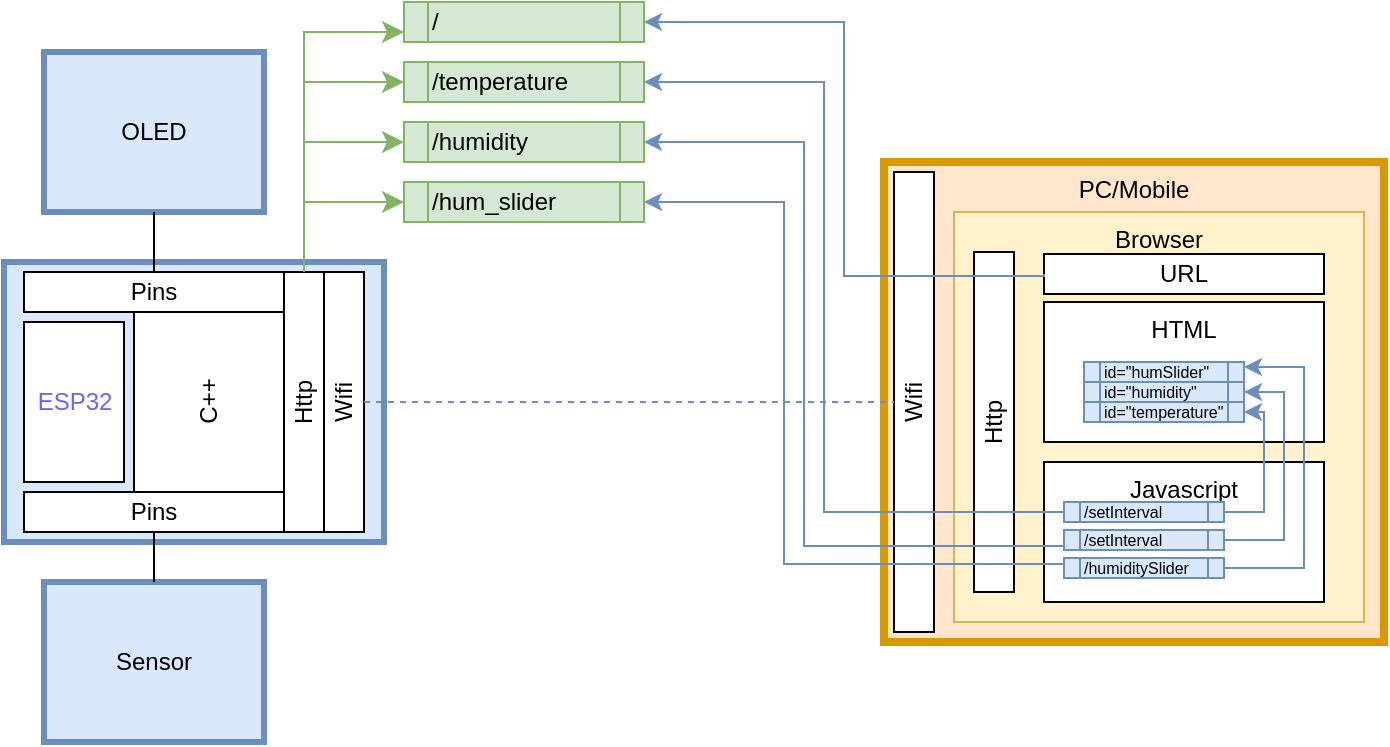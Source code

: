 <mxfile version="21.3.4" type="github">
  <diagram name="Page-1" id="dbq9S8WuMA135YUiAUjt">
    <mxGraphModel dx="1028" dy="465" grid="1" gridSize="10" guides="1" tooltips="1" connect="1" arrows="1" fold="1" page="1" pageScale="1" pageWidth="827" pageHeight="1169" math="0" shadow="0">
      <root>
        <mxCell id="0" />
        <mxCell id="1" parent="0" />
        <mxCell id="CYx-wyZYXhNZSv2-v7EX-1" value="" style="rounded=0;whiteSpace=wrap;html=1;align=left;strokeWidth=3;strokeColor=#6c8ebf;fillColor=#dae8fc;" vertex="1" parent="1">
          <mxGeometry x="80" y="210" width="190" height="140" as="geometry" />
        </mxCell>
        <mxCell id="CYx-wyZYXhNZSv2-v7EX-2" value="Wifi" style="rounded=0;whiteSpace=wrap;html=1;rotation=-90;" vertex="1" parent="1">
          <mxGeometry x="185" y="270" width="130" height="20" as="geometry" />
        </mxCell>
        <mxCell id="CYx-wyZYXhNZSv2-v7EX-3" value="Http" style="rounded=0;whiteSpace=wrap;html=1;rotation=-90;" vertex="1" parent="1">
          <mxGeometry x="165" y="270" width="130" height="20" as="geometry" />
        </mxCell>
        <mxCell id="CYx-wyZYXhNZSv2-v7EX-4" value="C++" style="rounded=0;whiteSpace=wrap;html=1;rotation=-90;" vertex="1" parent="1">
          <mxGeometry x="137.5" y="242.5" width="90" height="75" as="geometry" />
        </mxCell>
        <mxCell id="CYx-wyZYXhNZSv2-v7EX-5" value="PC/Mobile" style="rounded=0;whiteSpace=wrap;html=1;align=center;verticalAlign=top;strokeColor=#d79b00;strokeWidth=4;fillColor=#ffe6cc;" vertex="1" parent="1">
          <mxGeometry x="520" y="160" width="250" height="240" as="geometry" />
        </mxCell>
        <mxCell id="CYx-wyZYXhNZSv2-v7EX-6" value="Wifi" style="rounded=0;whiteSpace=wrap;html=1;rotation=-90;" vertex="1" parent="1">
          <mxGeometry x="420" y="270" width="230" height="20" as="geometry" />
        </mxCell>
        <mxCell id="CYx-wyZYXhNZSv2-v7EX-7" value="Browser" style="rounded=0;whiteSpace=wrap;html=1;align=center;verticalAlign=top;fillColor=#fff2cc;strokeColor=#d6b656;" vertex="1" parent="1">
          <mxGeometry x="555" y="185" width="205" height="205" as="geometry" />
        </mxCell>
        <mxCell id="CYx-wyZYXhNZSv2-v7EX-8" value="HTML" style="rounded=0;whiteSpace=wrap;html=1;align=center;verticalAlign=top;" vertex="1" parent="1">
          <mxGeometry x="600" y="230" width="140" height="70" as="geometry" />
        </mxCell>
        <mxCell id="CYx-wyZYXhNZSv2-v7EX-9" value="Javascript" style="rounded=0;whiteSpace=wrap;html=1;align=center;verticalAlign=top;" vertex="1" parent="1">
          <mxGeometry x="600" y="310" width="140" height="70" as="geometry" />
        </mxCell>
        <mxCell id="CYx-wyZYXhNZSv2-v7EX-10" value="OLED" style="rounded=0;whiteSpace=wrap;html=1;align=center;verticalAlign=middle;strokeColor=#6c8ebf;strokeWidth=3;fillColor=#dae8fc;" vertex="1" parent="1">
          <mxGeometry x="100" y="105" width="110" height="80" as="geometry" />
        </mxCell>
        <mxCell id="CYx-wyZYXhNZSv2-v7EX-11" value="Pins" style="rounded=0;whiteSpace=wrap;html=1;rotation=0;" vertex="1" parent="1">
          <mxGeometry x="90" y="215" width="130" height="20" as="geometry" />
        </mxCell>
        <mxCell id="CYx-wyZYXhNZSv2-v7EX-12" value="Pins" style="rounded=0;whiteSpace=wrap;html=1;rotation=0;" vertex="1" parent="1">
          <mxGeometry x="90" y="325" width="130" height="20" as="geometry" />
        </mxCell>
        <mxCell id="CYx-wyZYXhNZSv2-v7EX-13" value="Sensor" style="rounded=0;whiteSpace=wrap;html=1;align=center;verticalAlign=middle;strokeColor=#6c8ebf;strokeWidth=3;fillColor=#dae8fc;" vertex="1" parent="1">
          <mxGeometry x="100" y="370" width="110" height="80" as="geometry" />
        </mxCell>
        <mxCell id="CYx-wyZYXhNZSv2-v7EX-14" value="" style="endArrow=none;html=1;rounded=0;entryX=0.5;entryY=1;entryDx=0;entryDy=0;exitX=0.5;exitY=0;exitDx=0;exitDy=0;" edge="1" parent="1" source="CYx-wyZYXhNZSv2-v7EX-13" target="CYx-wyZYXhNZSv2-v7EX-12">
          <mxGeometry width="50" height="50" relative="1" as="geometry">
            <mxPoint x="20" y="400" as="sourcePoint" />
            <mxPoint x="70" y="350" as="targetPoint" />
          </mxGeometry>
        </mxCell>
        <mxCell id="CYx-wyZYXhNZSv2-v7EX-15" value="" style="endArrow=none;html=1;rounded=0;entryX=0.5;entryY=1;entryDx=0;entryDy=0;exitX=0.5;exitY=0;exitDx=0;exitDy=0;" edge="1" parent="1" source="CYx-wyZYXhNZSv2-v7EX-11" target="CYx-wyZYXhNZSv2-v7EX-10">
          <mxGeometry width="50" height="50" relative="1" as="geometry">
            <mxPoint x="20" y="290" as="sourcePoint" />
            <mxPoint x="70" y="240" as="targetPoint" />
          </mxGeometry>
        </mxCell>
        <mxCell id="CYx-wyZYXhNZSv2-v7EX-16" value="ESP32" style="rounded=0;html=1;rotation=0;labelBackgroundColor=default;fontColor=#6666FF;" vertex="1" parent="1">
          <mxGeometry x="90" y="240" width="50" height="80" as="geometry" />
        </mxCell>
        <mxCell id="CYx-wyZYXhNZSv2-v7EX-17" value="" style="endArrow=none;html=1;rounded=0;entryX=0.5;entryY=0;entryDx=0;entryDy=0;strokeColor=#6c8ebf;dashed=1;fillColor=#dae8fc;" edge="1" parent="1" source="CYx-wyZYXhNZSv2-v7EX-2" target="CYx-wyZYXhNZSv2-v7EX-6">
          <mxGeometry width="50" height="50" relative="1" as="geometry">
            <mxPoint x="165" y="225" as="sourcePoint" />
            <mxPoint x="520" y="280" as="targetPoint" />
          </mxGeometry>
        </mxCell>
        <mxCell id="CYx-wyZYXhNZSv2-v7EX-19" value="Http" style="rounded=0;whiteSpace=wrap;html=1;rotation=-90;" vertex="1" parent="1">
          <mxGeometry x="490" y="280" width="170" height="20" as="geometry" />
        </mxCell>
        <mxCell id="CYx-wyZYXhNZSv2-v7EX-20" value="URL" style="rounded=0;whiteSpace=wrap;html=1;rotation=0;" vertex="1" parent="1">
          <mxGeometry x="600" y="206" width="140" height="20" as="geometry" />
        </mxCell>
        <mxCell id="CYx-wyZYXhNZSv2-v7EX-24" value="HTTP Server" parent="0" />
        <mxCell id="CYx-wyZYXhNZSv2-v7EX-26" value="" style="edgeStyle=elbowEdgeStyle;elbow=vertical;endArrow=classic;html=1;curved=0;rounded=0;endSize=8;startSize=8;exitX=1;exitY=0.5;exitDx=0;exitDy=0;fillColor=#d5e8d4;strokeColor=#82b366;entryX=0;entryY=0.75;entryDx=0;entryDy=0;" edge="1" parent="CYx-wyZYXhNZSv2-v7EX-24" target="CYx-wyZYXhNZSv2-v7EX-29" source="CYx-wyZYXhNZSv2-v7EX-3">
          <mxGeometry width="50" height="50" relative="1" as="geometry">
            <mxPoint x="230" y="185" as="sourcePoint" />
            <mxPoint x="304" y="150" as="targetPoint" />
            <Array as="points">
              <mxPoint x="260" y="95" />
            </Array>
          </mxGeometry>
        </mxCell>
        <mxCell id="CYx-wyZYXhNZSv2-v7EX-29" value="/" style="shape=process;whiteSpace=wrap;html=1;backgroundOutline=1;fillColor=#d5e8d4;strokeColor=#82b366;align=left;" vertex="1" parent="CYx-wyZYXhNZSv2-v7EX-24">
          <mxGeometry x="280" y="80" width="120" height="20" as="geometry" />
        </mxCell>
        <mxCell id="CYx-wyZYXhNZSv2-v7EX-30" value="/temperature" style="shape=process;whiteSpace=wrap;html=1;backgroundOutline=1;fillColor=#d5e8d4;strokeColor=#82b366;align=left;" vertex="1" parent="CYx-wyZYXhNZSv2-v7EX-24">
          <mxGeometry x="280" y="110" width="120" height="20" as="geometry" />
        </mxCell>
        <mxCell id="CYx-wyZYXhNZSv2-v7EX-31" value="/humidity" style="shape=process;whiteSpace=wrap;html=1;backgroundOutline=1;fillColor=#d5e8d4;strokeColor=#82b366;align=left;" vertex="1" parent="CYx-wyZYXhNZSv2-v7EX-24">
          <mxGeometry x="280" y="140" width="120" height="20" as="geometry" />
        </mxCell>
        <mxCell id="CYx-wyZYXhNZSv2-v7EX-32" value="/hum_slider" style="shape=process;whiteSpace=wrap;html=1;backgroundOutline=1;fillColor=#d5e8d4;strokeColor=#82b366;align=left;" vertex="1" parent="CYx-wyZYXhNZSv2-v7EX-24">
          <mxGeometry x="280" y="170" width="120" height="20" as="geometry" />
        </mxCell>
        <mxCell id="CYx-wyZYXhNZSv2-v7EX-33" value="" style="edgeStyle=elbowEdgeStyle;elbow=vertical;endArrow=classic;html=1;curved=0;rounded=0;endSize=8;startSize=8;exitX=1;exitY=0.5;exitDx=0;exitDy=0;fillColor=#d5e8d4;strokeColor=#82b366;entryX=0;entryY=0.5;entryDx=0;entryDy=0;" edge="1" parent="CYx-wyZYXhNZSv2-v7EX-24" source="CYx-wyZYXhNZSv2-v7EX-3" target="CYx-wyZYXhNZSv2-v7EX-30">
          <mxGeometry width="50" height="50" relative="1" as="geometry">
            <mxPoint x="230" y="185" as="sourcePoint" />
            <mxPoint x="290" y="105" as="targetPoint" />
            <Array as="points">
              <mxPoint x="260" y="120" />
            </Array>
          </mxGeometry>
        </mxCell>
        <mxCell id="CYx-wyZYXhNZSv2-v7EX-34" value="" style="edgeStyle=elbowEdgeStyle;elbow=vertical;endArrow=classic;html=1;curved=0;rounded=0;endSize=8;startSize=8;exitX=1;exitY=0.5;exitDx=0;exitDy=0;fillColor=#d5e8d4;strokeColor=#82b366;entryX=0;entryY=0.5;entryDx=0;entryDy=0;" edge="1" parent="CYx-wyZYXhNZSv2-v7EX-24" source="CYx-wyZYXhNZSv2-v7EX-3" target="CYx-wyZYXhNZSv2-v7EX-31">
          <mxGeometry width="50" height="50" relative="1" as="geometry">
            <mxPoint x="230" y="185" as="sourcePoint" />
            <mxPoint x="300" y="115" as="targetPoint" />
            <Array as="points">
              <mxPoint x="260" y="150" />
            </Array>
          </mxGeometry>
        </mxCell>
        <mxCell id="CYx-wyZYXhNZSv2-v7EX-35" value="" style="edgeStyle=elbowEdgeStyle;elbow=vertical;endArrow=classic;html=1;curved=0;rounded=0;endSize=8;startSize=8;exitX=1;exitY=0.5;exitDx=0;exitDy=0;fillColor=#d5e8d4;strokeColor=#82b366;entryX=0;entryY=0.5;entryDx=0;entryDy=0;" edge="1" parent="CYx-wyZYXhNZSv2-v7EX-24" source="CYx-wyZYXhNZSv2-v7EX-3" target="CYx-wyZYXhNZSv2-v7EX-32">
          <mxGeometry width="50" height="50" relative="1" as="geometry">
            <mxPoint x="260" y="245" as="sourcePoint" />
            <mxPoint x="310" y="155" as="targetPoint" />
            <Array as="points">
              <mxPoint x="250" y="180" />
            </Array>
          </mxGeometry>
        </mxCell>
        <mxCell id="CYx-wyZYXhNZSv2-v7EX-27" value="HTTP Calls" parent="0" />
        <mxCell id="CYx-wyZYXhNZSv2-v7EX-51" style="edgeStyle=orthogonalEdgeStyle;rounded=0;orthogonalLoop=1;jettySize=auto;html=1;entryX=1;entryY=0.5;entryDx=0;entryDy=0;exitX=1;exitY=0.5;exitDx=0;exitDy=0;fillColor=#dae8fc;strokeColor=#6c8ebf;" edge="1" parent="CYx-wyZYXhNZSv2-v7EX-27" source="CYx-wyZYXhNZSv2-v7EX-42" target="CYx-wyZYXhNZSv2-v7EX-48">
          <mxGeometry relative="1" as="geometry">
            <Array as="points">
              <mxPoint x="710" y="335" />
              <mxPoint x="710" y="285" />
            </Array>
          </mxGeometry>
        </mxCell>
        <mxCell id="CYx-wyZYXhNZSv2-v7EX-42" value="/setInterval" style="shape=process;whiteSpace=wrap;html=1;backgroundOutline=1;fillColor=#dae8fc;strokeColor=#6c8ebf;align=left;fontSize=8;" vertex="1" parent="CYx-wyZYXhNZSv2-v7EX-27">
          <mxGeometry x="610" y="330" width="80" height="10" as="geometry" />
        </mxCell>
        <mxCell id="CYx-wyZYXhNZSv2-v7EX-52" style="edgeStyle=orthogonalEdgeStyle;rounded=0;orthogonalLoop=1;jettySize=auto;html=1;entryX=1;entryY=0.5;entryDx=0;entryDy=0;exitX=1;exitY=0.5;exitDx=0;exitDy=0;fillColor=#dae8fc;strokeColor=#6c8ebf;" edge="1" parent="CYx-wyZYXhNZSv2-v7EX-27" source="CYx-wyZYXhNZSv2-v7EX-43" target="CYx-wyZYXhNZSv2-v7EX-49">
          <mxGeometry relative="1" as="geometry" />
        </mxCell>
        <mxCell id="CYx-wyZYXhNZSv2-v7EX-43" value="/setInterval" style="shape=process;whiteSpace=wrap;html=1;backgroundOutline=1;fillColor=#dae8fc;strokeColor=#6c8ebf;align=left;fontSize=8;" vertex="1" parent="CYx-wyZYXhNZSv2-v7EX-27">
          <mxGeometry x="610" y="344" width="80" height="10" as="geometry" />
        </mxCell>
        <mxCell id="CYx-wyZYXhNZSv2-v7EX-53" style="edgeStyle=orthogonalEdgeStyle;rounded=0;orthogonalLoop=1;jettySize=auto;html=1;entryX=1;entryY=0.25;entryDx=0;entryDy=0;exitX=1;exitY=0.5;exitDx=0;exitDy=0;fillColor=#dae8fc;strokeColor=#6c8ebf;" edge="1" parent="CYx-wyZYXhNZSv2-v7EX-27" source="CYx-wyZYXhNZSv2-v7EX-44" target="CYx-wyZYXhNZSv2-v7EX-50">
          <mxGeometry relative="1" as="geometry">
            <Array as="points">
              <mxPoint x="730" y="363" />
              <mxPoint x="730" y="263" />
            </Array>
          </mxGeometry>
        </mxCell>
        <mxCell id="CYx-wyZYXhNZSv2-v7EX-44" value="/humiditySlider" style="shape=process;whiteSpace=wrap;html=1;backgroundOutline=1;fillColor=#dae8fc;strokeColor=#6c8ebf;align=left;fontSize=8;" vertex="1" parent="CYx-wyZYXhNZSv2-v7EX-27">
          <mxGeometry x="610" y="358" width="80" height="10" as="geometry" />
        </mxCell>
        <mxCell id="CYx-wyZYXhNZSv2-v7EX-48" value="id=&quot;temperature&quot;" style="shape=process;whiteSpace=wrap;html=1;backgroundOutline=1;fillColor=#dae8fc;strokeColor=#6c8ebf;align=left;fontSize=8;" vertex="1" parent="CYx-wyZYXhNZSv2-v7EX-27">
          <mxGeometry x="620" y="280" width="80" height="10" as="geometry" />
        </mxCell>
        <mxCell id="CYx-wyZYXhNZSv2-v7EX-49" value="id=&quot;humidity&quot;" style="shape=process;whiteSpace=wrap;html=1;backgroundOutline=1;fillColor=#dae8fc;strokeColor=#6c8ebf;align=left;fontSize=8;" vertex="1" parent="CYx-wyZYXhNZSv2-v7EX-27">
          <mxGeometry x="620" y="270" width="80" height="10" as="geometry" />
        </mxCell>
        <mxCell id="CYx-wyZYXhNZSv2-v7EX-50" value="id=&quot;humSlider&quot;" style="shape=process;whiteSpace=wrap;html=1;backgroundOutline=1;fillColor=#dae8fc;strokeColor=#6c8ebf;align=left;fontSize=8;" vertex="1" parent="CYx-wyZYXhNZSv2-v7EX-27">
          <mxGeometry x="620" y="260" width="80" height="10" as="geometry" />
        </mxCell>
        <mxCell id="CYx-wyZYXhNZSv2-v7EX-54" style="edgeStyle=orthogonalEdgeStyle;rounded=0;orthogonalLoop=1;jettySize=auto;html=1;entryX=1;entryY=0.5;entryDx=0;entryDy=0;fillColor=#dae8fc;strokeColor=#6c8ebf;" edge="1" parent="CYx-wyZYXhNZSv2-v7EX-27">
          <mxGeometry relative="1" as="geometry">
            <mxPoint x="600" y="216" as="sourcePoint" />
            <mxPoint x="400" y="90" as="targetPoint" />
            <Array as="points">
              <mxPoint x="600" y="217" />
              <mxPoint x="500" y="217" />
              <mxPoint x="500" y="90" />
            </Array>
          </mxGeometry>
        </mxCell>
        <mxCell id="CYx-wyZYXhNZSv2-v7EX-55" style="edgeStyle=orthogonalEdgeStyle;rounded=0;orthogonalLoop=1;jettySize=auto;html=1;entryX=1;entryY=0.5;entryDx=0;entryDy=0;fillColor=#dae8fc;strokeColor=#6c8ebf;exitX=0;exitY=0.5;exitDx=0;exitDy=0;" edge="1" parent="CYx-wyZYXhNZSv2-v7EX-27">
          <mxGeometry relative="1" as="geometry">
            <mxPoint x="610" y="335" as="sourcePoint" />
            <mxPoint x="400" y="120" as="targetPoint" />
            <Array as="points">
              <mxPoint x="490" y="335" />
              <mxPoint x="490" y="120" />
            </Array>
          </mxGeometry>
        </mxCell>
        <mxCell id="CYx-wyZYXhNZSv2-v7EX-56" style="edgeStyle=orthogonalEdgeStyle;rounded=0;orthogonalLoop=1;jettySize=auto;html=1;entryX=1;entryY=0.5;entryDx=0;entryDy=0;fillColor=#dae8fc;strokeColor=#6c8ebf;exitX=0;exitY=0.75;exitDx=0;exitDy=0;" edge="1" parent="CYx-wyZYXhNZSv2-v7EX-27">
          <mxGeometry relative="1" as="geometry">
            <mxPoint x="610" y="352" as="sourcePoint" />
            <mxPoint x="400" y="150" as="targetPoint" />
            <Array as="points">
              <mxPoint x="480" y="352" />
              <mxPoint x="480" y="150" />
            </Array>
          </mxGeometry>
        </mxCell>
        <mxCell id="CYx-wyZYXhNZSv2-v7EX-57" style="edgeStyle=orthogonalEdgeStyle;rounded=0;orthogonalLoop=1;jettySize=auto;html=1;entryX=1;entryY=0.5;entryDx=0;entryDy=0;fillColor=#dae8fc;strokeColor=#6c8ebf;exitX=0;exitY=0.25;exitDx=0;exitDy=0;" edge="1" parent="CYx-wyZYXhNZSv2-v7EX-27">
          <mxGeometry relative="1" as="geometry">
            <mxPoint x="610" y="361" as="sourcePoint" />
            <mxPoint x="400" y="180" as="targetPoint" />
            <Array as="points">
              <mxPoint x="470" y="361" />
              <mxPoint x="470" y="180" />
            </Array>
          </mxGeometry>
        </mxCell>
      </root>
    </mxGraphModel>
  </diagram>
</mxfile>
